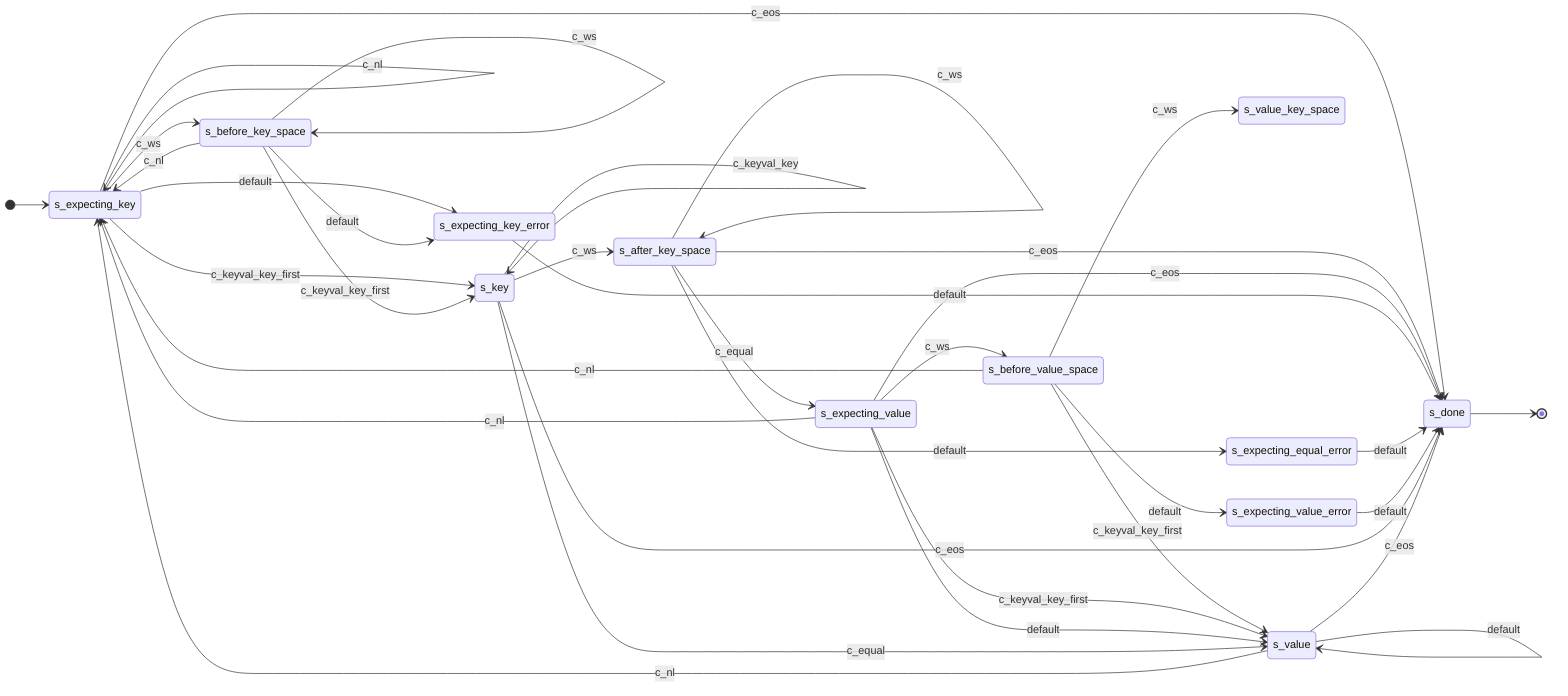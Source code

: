 stateDiagram-v2
  direction LR

  %% s_expecting_key state
  [*] --> s_expecting_key
  s_expecting_key --> s_done: c_eos
  s_expecting_key --> s_expecting_key: c_nl
  s_expecting_key --> s_before_key_space: c_ws
  s_expecting_key --> s_key: c_keyval_key_first
  s_expecting_key --> s_expecting_key_error: default

  %% s_before_key_space state
  s_before_key_space --> s_before_key_space: c_ws
  s_before_key_space --> s_expecting_key: c_nl
  s_before_key_space --> s_key: c_keyval_key_first
  s_before_key_space --> s_expecting_key_error: default

  %% s_after_key_space state
  s_after_key_space --> s_after_key_space: c_ws
  s_after_key_space --> s_expecting_value: c_equal
  s_after_key_space --> s_done: c_eos
  s_after_key_space --> s_expecting_equal_error: default

  %% s_before_value_space state
  s_before_value_space --> s_value_key_space: c_ws
  s_before_value_space --> s_expecting_key: c_nl
  s_before_value_space --> s_value: c_keyval_key_first
  s_before_value_space --> s_expecting_value_error: default

  %% s_expecting_value state
  s_expecting_value --> s_before_value_space: c_ws
  s_expecting_value --> s_done: c_eos
  s_expecting_value --> s_expecting_key: c_nl
  s_expecting_value --> s_value: c_keyval_key_first
  s_expecting_value --> s_value: default

  %% s_expecting_key_error state
  s_expecting_key_error --> s_done: default

  %% s_expecting_equal_error state
  s_expecting_equal_error --> s_done: default

  %% s_expecting_value_error state
  s_expecting_value_error --> s_done: default

  %% s_key state
  s_key --> s_key: c_keyval_key
  s_key --> s_value: c_equal
  s_key --> s_done: c_eos
  s_key --> s_after_key_space: c_ws

  %% s_value state
  s_value --> s_expecting_key: c_nl
  s_value --> s_done: c_eos
  s_value --> s_value: default

  %% s_done state
  s_done --> [*]